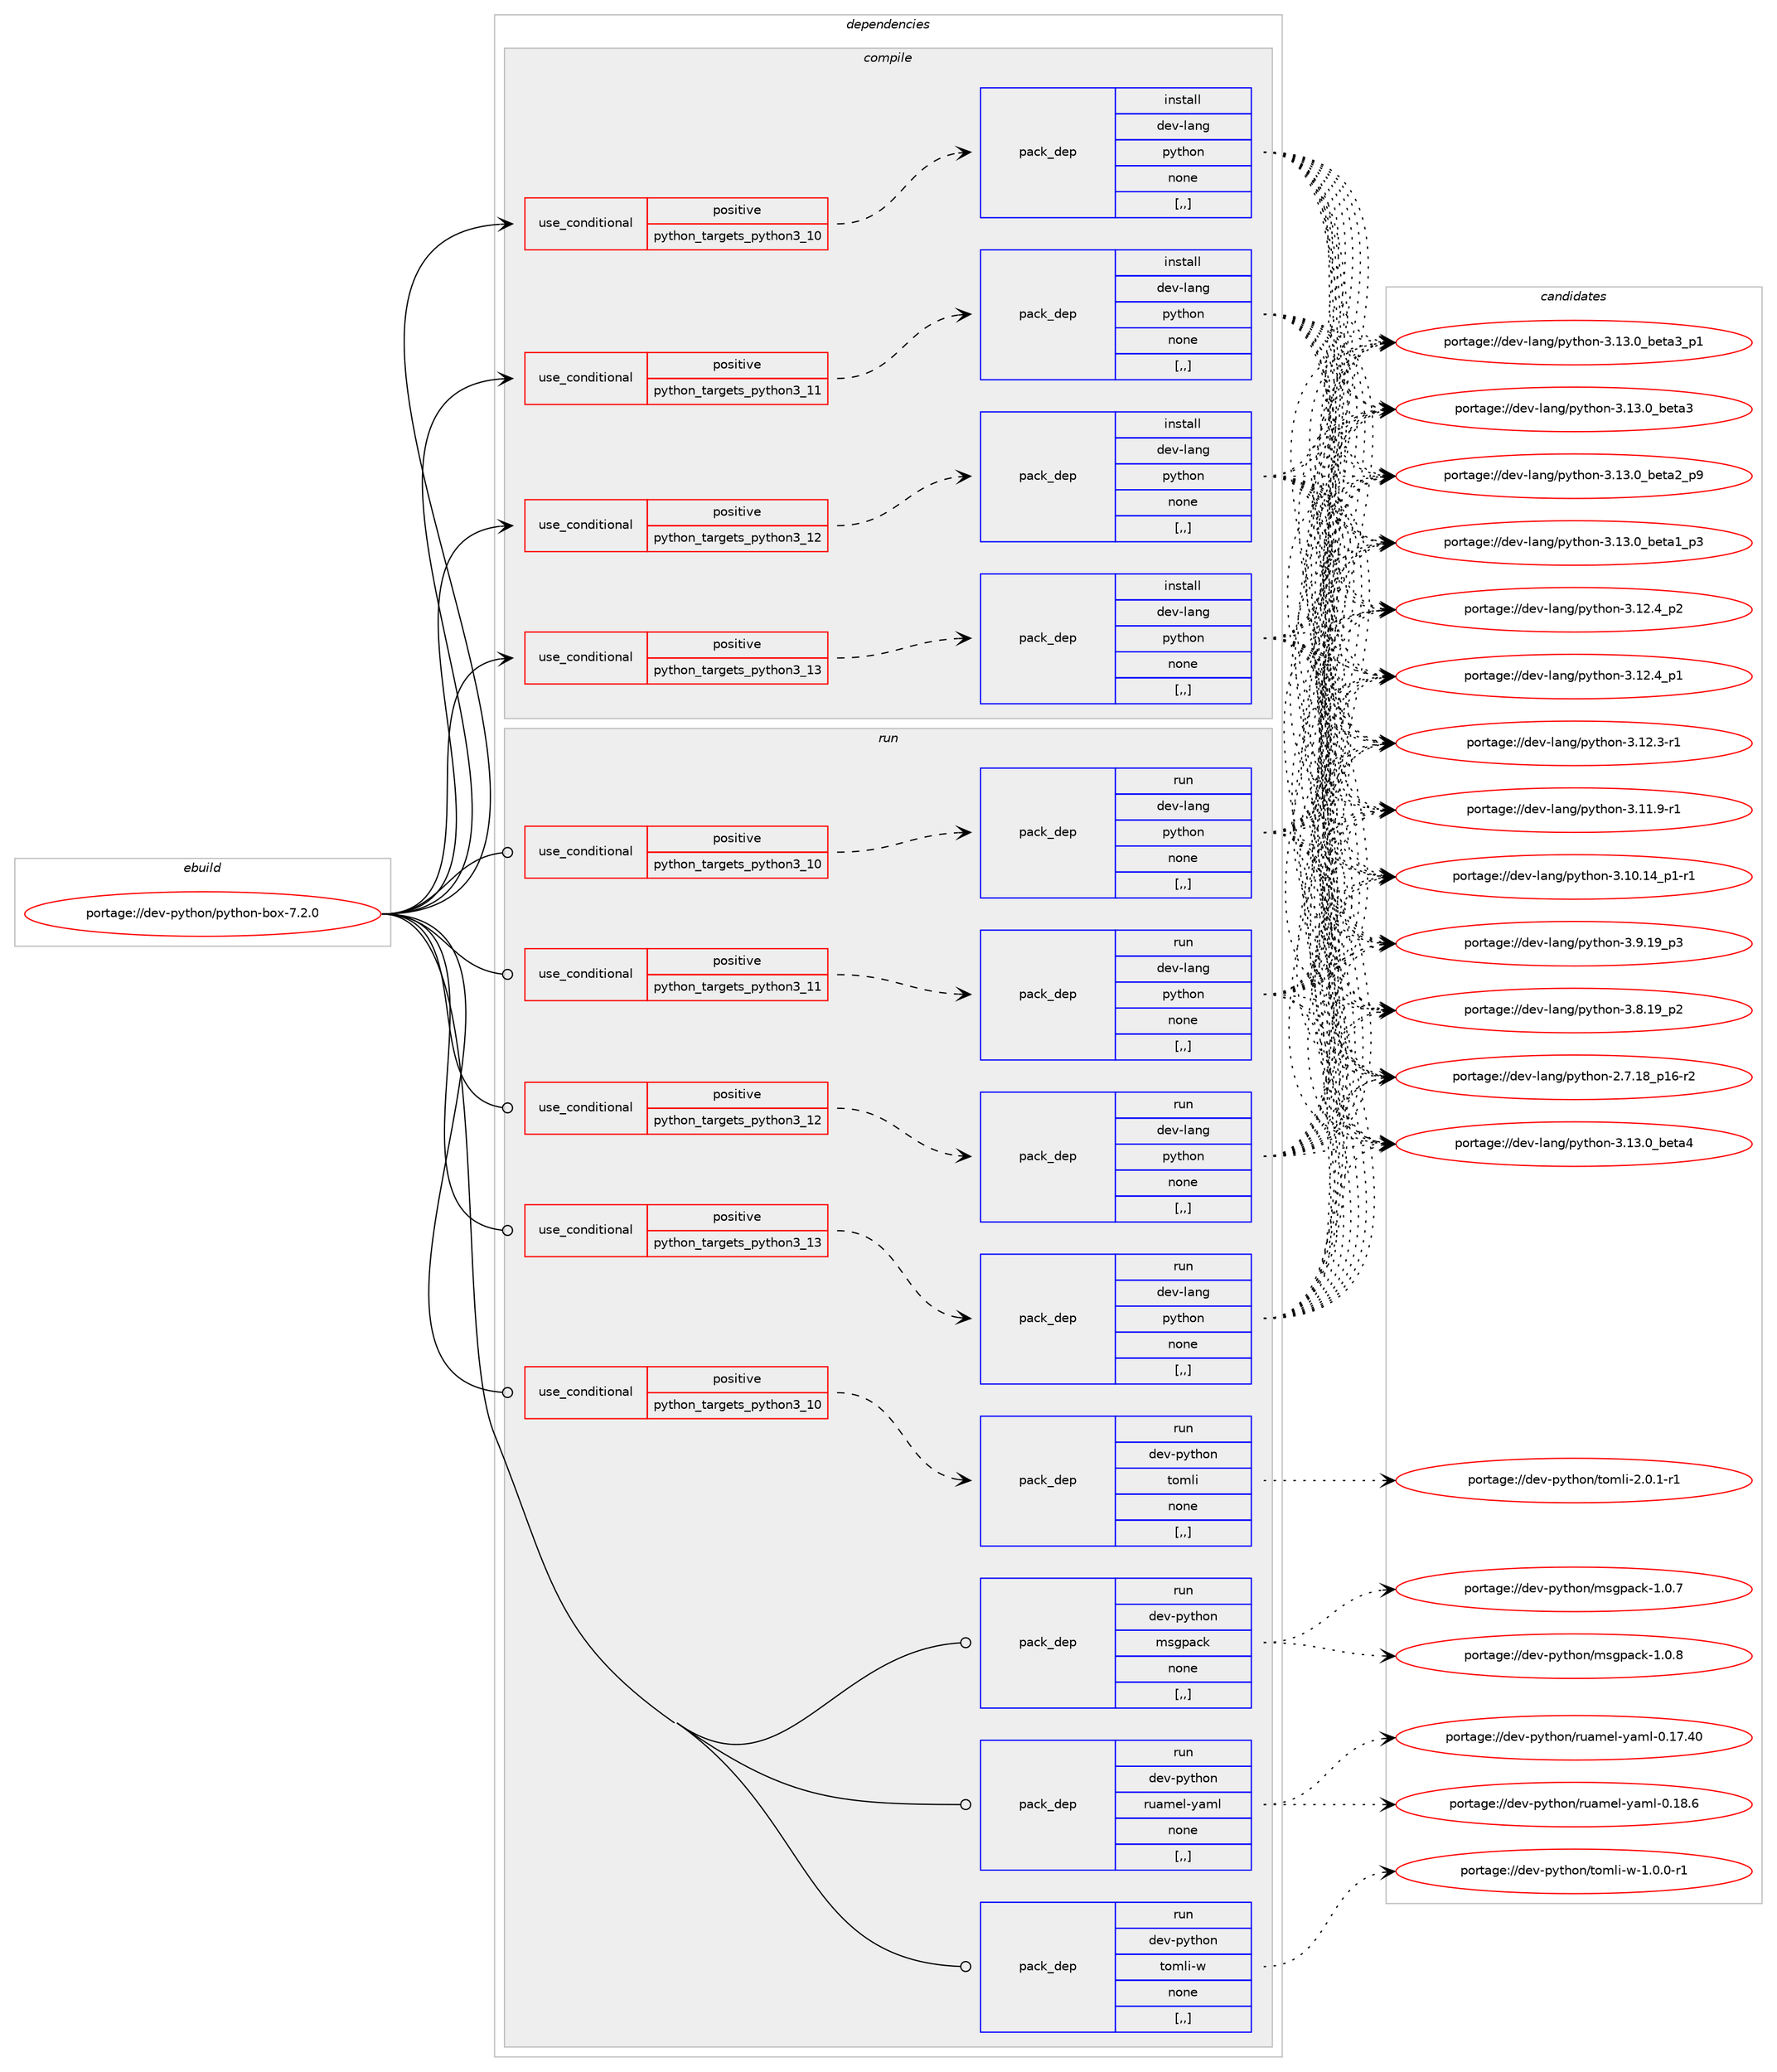 digraph prolog {

# *************
# Graph options
# *************

newrank=true;
concentrate=true;
compound=true;
graph [rankdir=LR,fontname=Helvetica,fontsize=10,ranksep=1.5];#, ranksep=2.5, nodesep=0.2];
edge  [arrowhead=vee];
node  [fontname=Helvetica,fontsize=10];

# **********
# The ebuild
# **********

subgraph cluster_leftcol {
color=gray;
label=<<i>ebuild</i>>;
id [label="portage://dev-python/python-box-7.2.0", color=red, width=4, href="../dev-python/python-box-7.2.0.svg"];
}

# ****************
# The dependencies
# ****************

subgraph cluster_midcol {
color=gray;
label=<<i>dependencies</i>>;
subgraph cluster_compile {
fillcolor="#eeeeee";
style=filled;
label=<<i>compile</i>>;
subgraph cond38227 {
dependency159991 [label=<<TABLE BORDER="0" CELLBORDER="1" CELLSPACING="0" CELLPADDING="4"><TR><TD ROWSPAN="3" CELLPADDING="10">use_conditional</TD></TR><TR><TD>positive</TD></TR><TR><TD>python_targets_python3_10</TD></TR></TABLE>>, shape=none, color=red];
subgraph pack120495 {
dependency159992 [label=<<TABLE BORDER="0" CELLBORDER="1" CELLSPACING="0" CELLPADDING="4" WIDTH="220"><TR><TD ROWSPAN="6" CELLPADDING="30">pack_dep</TD></TR><TR><TD WIDTH="110">install</TD></TR><TR><TD>dev-lang</TD></TR><TR><TD>python</TD></TR><TR><TD>none</TD></TR><TR><TD>[,,]</TD></TR></TABLE>>, shape=none, color=blue];
}
dependency159991:e -> dependency159992:w [weight=20,style="dashed",arrowhead="vee"];
}
id:e -> dependency159991:w [weight=20,style="solid",arrowhead="vee"];
subgraph cond38228 {
dependency159993 [label=<<TABLE BORDER="0" CELLBORDER="1" CELLSPACING="0" CELLPADDING="4"><TR><TD ROWSPAN="3" CELLPADDING="10">use_conditional</TD></TR><TR><TD>positive</TD></TR><TR><TD>python_targets_python3_11</TD></TR></TABLE>>, shape=none, color=red];
subgraph pack120496 {
dependency159994 [label=<<TABLE BORDER="0" CELLBORDER="1" CELLSPACING="0" CELLPADDING="4" WIDTH="220"><TR><TD ROWSPAN="6" CELLPADDING="30">pack_dep</TD></TR><TR><TD WIDTH="110">install</TD></TR><TR><TD>dev-lang</TD></TR><TR><TD>python</TD></TR><TR><TD>none</TD></TR><TR><TD>[,,]</TD></TR></TABLE>>, shape=none, color=blue];
}
dependency159993:e -> dependency159994:w [weight=20,style="dashed",arrowhead="vee"];
}
id:e -> dependency159993:w [weight=20,style="solid",arrowhead="vee"];
subgraph cond38229 {
dependency159995 [label=<<TABLE BORDER="0" CELLBORDER="1" CELLSPACING="0" CELLPADDING="4"><TR><TD ROWSPAN="3" CELLPADDING="10">use_conditional</TD></TR><TR><TD>positive</TD></TR><TR><TD>python_targets_python3_12</TD></TR></TABLE>>, shape=none, color=red];
subgraph pack120497 {
dependency159996 [label=<<TABLE BORDER="0" CELLBORDER="1" CELLSPACING="0" CELLPADDING="4" WIDTH="220"><TR><TD ROWSPAN="6" CELLPADDING="30">pack_dep</TD></TR><TR><TD WIDTH="110">install</TD></TR><TR><TD>dev-lang</TD></TR><TR><TD>python</TD></TR><TR><TD>none</TD></TR><TR><TD>[,,]</TD></TR></TABLE>>, shape=none, color=blue];
}
dependency159995:e -> dependency159996:w [weight=20,style="dashed",arrowhead="vee"];
}
id:e -> dependency159995:w [weight=20,style="solid",arrowhead="vee"];
subgraph cond38230 {
dependency159997 [label=<<TABLE BORDER="0" CELLBORDER="1" CELLSPACING="0" CELLPADDING="4"><TR><TD ROWSPAN="3" CELLPADDING="10">use_conditional</TD></TR><TR><TD>positive</TD></TR><TR><TD>python_targets_python3_13</TD></TR></TABLE>>, shape=none, color=red];
subgraph pack120498 {
dependency159998 [label=<<TABLE BORDER="0" CELLBORDER="1" CELLSPACING="0" CELLPADDING="4" WIDTH="220"><TR><TD ROWSPAN="6" CELLPADDING="30">pack_dep</TD></TR><TR><TD WIDTH="110">install</TD></TR><TR><TD>dev-lang</TD></TR><TR><TD>python</TD></TR><TR><TD>none</TD></TR><TR><TD>[,,]</TD></TR></TABLE>>, shape=none, color=blue];
}
dependency159997:e -> dependency159998:w [weight=20,style="dashed",arrowhead="vee"];
}
id:e -> dependency159997:w [weight=20,style="solid",arrowhead="vee"];
}
subgraph cluster_compileandrun {
fillcolor="#eeeeee";
style=filled;
label=<<i>compile and run</i>>;
}
subgraph cluster_run {
fillcolor="#eeeeee";
style=filled;
label=<<i>run</i>>;
subgraph cond38231 {
dependency159999 [label=<<TABLE BORDER="0" CELLBORDER="1" CELLSPACING="0" CELLPADDING="4"><TR><TD ROWSPAN="3" CELLPADDING="10">use_conditional</TD></TR><TR><TD>positive</TD></TR><TR><TD>python_targets_python3_10</TD></TR></TABLE>>, shape=none, color=red];
subgraph pack120499 {
dependency160000 [label=<<TABLE BORDER="0" CELLBORDER="1" CELLSPACING="0" CELLPADDING="4" WIDTH="220"><TR><TD ROWSPAN="6" CELLPADDING="30">pack_dep</TD></TR><TR><TD WIDTH="110">run</TD></TR><TR><TD>dev-lang</TD></TR><TR><TD>python</TD></TR><TR><TD>none</TD></TR><TR><TD>[,,]</TD></TR></TABLE>>, shape=none, color=blue];
}
dependency159999:e -> dependency160000:w [weight=20,style="dashed",arrowhead="vee"];
}
id:e -> dependency159999:w [weight=20,style="solid",arrowhead="odot"];
subgraph cond38232 {
dependency160001 [label=<<TABLE BORDER="0" CELLBORDER="1" CELLSPACING="0" CELLPADDING="4"><TR><TD ROWSPAN="3" CELLPADDING="10">use_conditional</TD></TR><TR><TD>positive</TD></TR><TR><TD>python_targets_python3_10</TD></TR></TABLE>>, shape=none, color=red];
subgraph pack120500 {
dependency160002 [label=<<TABLE BORDER="0" CELLBORDER="1" CELLSPACING="0" CELLPADDING="4" WIDTH="220"><TR><TD ROWSPAN="6" CELLPADDING="30">pack_dep</TD></TR><TR><TD WIDTH="110">run</TD></TR><TR><TD>dev-python</TD></TR><TR><TD>tomli</TD></TR><TR><TD>none</TD></TR><TR><TD>[,,]</TD></TR></TABLE>>, shape=none, color=blue];
}
dependency160001:e -> dependency160002:w [weight=20,style="dashed",arrowhead="vee"];
}
id:e -> dependency160001:w [weight=20,style="solid",arrowhead="odot"];
subgraph cond38233 {
dependency160003 [label=<<TABLE BORDER="0" CELLBORDER="1" CELLSPACING="0" CELLPADDING="4"><TR><TD ROWSPAN="3" CELLPADDING="10">use_conditional</TD></TR><TR><TD>positive</TD></TR><TR><TD>python_targets_python3_11</TD></TR></TABLE>>, shape=none, color=red];
subgraph pack120501 {
dependency160004 [label=<<TABLE BORDER="0" CELLBORDER="1" CELLSPACING="0" CELLPADDING="4" WIDTH="220"><TR><TD ROWSPAN="6" CELLPADDING="30">pack_dep</TD></TR><TR><TD WIDTH="110">run</TD></TR><TR><TD>dev-lang</TD></TR><TR><TD>python</TD></TR><TR><TD>none</TD></TR><TR><TD>[,,]</TD></TR></TABLE>>, shape=none, color=blue];
}
dependency160003:e -> dependency160004:w [weight=20,style="dashed",arrowhead="vee"];
}
id:e -> dependency160003:w [weight=20,style="solid",arrowhead="odot"];
subgraph cond38234 {
dependency160005 [label=<<TABLE BORDER="0" CELLBORDER="1" CELLSPACING="0" CELLPADDING="4"><TR><TD ROWSPAN="3" CELLPADDING="10">use_conditional</TD></TR><TR><TD>positive</TD></TR><TR><TD>python_targets_python3_12</TD></TR></TABLE>>, shape=none, color=red];
subgraph pack120502 {
dependency160006 [label=<<TABLE BORDER="0" CELLBORDER="1" CELLSPACING="0" CELLPADDING="4" WIDTH="220"><TR><TD ROWSPAN="6" CELLPADDING="30">pack_dep</TD></TR><TR><TD WIDTH="110">run</TD></TR><TR><TD>dev-lang</TD></TR><TR><TD>python</TD></TR><TR><TD>none</TD></TR><TR><TD>[,,]</TD></TR></TABLE>>, shape=none, color=blue];
}
dependency160005:e -> dependency160006:w [weight=20,style="dashed",arrowhead="vee"];
}
id:e -> dependency160005:w [weight=20,style="solid",arrowhead="odot"];
subgraph cond38235 {
dependency160007 [label=<<TABLE BORDER="0" CELLBORDER="1" CELLSPACING="0" CELLPADDING="4"><TR><TD ROWSPAN="3" CELLPADDING="10">use_conditional</TD></TR><TR><TD>positive</TD></TR><TR><TD>python_targets_python3_13</TD></TR></TABLE>>, shape=none, color=red];
subgraph pack120503 {
dependency160008 [label=<<TABLE BORDER="0" CELLBORDER="1" CELLSPACING="0" CELLPADDING="4" WIDTH="220"><TR><TD ROWSPAN="6" CELLPADDING="30">pack_dep</TD></TR><TR><TD WIDTH="110">run</TD></TR><TR><TD>dev-lang</TD></TR><TR><TD>python</TD></TR><TR><TD>none</TD></TR><TR><TD>[,,]</TD></TR></TABLE>>, shape=none, color=blue];
}
dependency160007:e -> dependency160008:w [weight=20,style="dashed",arrowhead="vee"];
}
id:e -> dependency160007:w [weight=20,style="solid",arrowhead="odot"];
subgraph pack120504 {
dependency160009 [label=<<TABLE BORDER="0" CELLBORDER="1" CELLSPACING="0" CELLPADDING="4" WIDTH="220"><TR><TD ROWSPAN="6" CELLPADDING="30">pack_dep</TD></TR><TR><TD WIDTH="110">run</TD></TR><TR><TD>dev-python</TD></TR><TR><TD>msgpack</TD></TR><TR><TD>none</TD></TR><TR><TD>[,,]</TD></TR></TABLE>>, shape=none, color=blue];
}
id:e -> dependency160009:w [weight=20,style="solid",arrowhead="odot"];
subgraph pack120505 {
dependency160010 [label=<<TABLE BORDER="0" CELLBORDER="1" CELLSPACING="0" CELLPADDING="4" WIDTH="220"><TR><TD ROWSPAN="6" CELLPADDING="30">pack_dep</TD></TR><TR><TD WIDTH="110">run</TD></TR><TR><TD>dev-python</TD></TR><TR><TD>ruamel-yaml</TD></TR><TR><TD>none</TD></TR><TR><TD>[,,]</TD></TR></TABLE>>, shape=none, color=blue];
}
id:e -> dependency160010:w [weight=20,style="solid",arrowhead="odot"];
subgraph pack120506 {
dependency160011 [label=<<TABLE BORDER="0" CELLBORDER="1" CELLSPACING="0" CELLPADDING="4" WIDTH="220"><TR><TD ROWSPAN="6" CELLPADDING="30">pack_dep</TD></TR><TR><TD WIDTH="110">run</TD></TR><TR><TD>dev-python</TD></TR><TR><TD>tomli-w</TD></TR><TR><TD>none</TD></TR><TR><TD>[,,]</TD></TR></TABLE>>, shape=none, color=blue];
}
id:e -> dependency160011:w [weight=20,style="solid",arrowhead="odot"];
}
}

# **************
# The candidates
# **************

subgraph cluster_choices {
rank=same;
color=gray;
label=<<i>candidates</i>>;

subgraph choice120495 {
color=black;
nodesep=1;
choice1001011184510897110103471121211161041111104551464951464895981011169752 [label="portage://dev-lang/python-3.13.0_beta4", color=red, width=4,href="../dev-lang/python-3.13.0_beta4.svg"];
choice10010111845108971101034711212111610411111045514649514648959810111697519511249 [label="portage://dev-lang/python-3.13.0_beta3_p1", color=red, width=4,href="../dev-lang/python-3.13.0_beta3_p1.svg"];
choice1001011184510897110103471121211161041111104551464951464895981011169751 [label="portage://dev-lang/python-3.13.0_beta3", color=red, width=4,href="../dev-lang/python-3.13.0_beta3.svg"];
choice10010111845108971101034711212111610411111045514649514648959810111697509511257 [label="portage://dev-lang/python-3.13.0_beta2_p9", color=red, width=4,href="../dev-lang/python-3.13.0_beta2_p9.svg"];
choice10010111845108971101034711212111610411111045514649514648959810111697499511251 [label="portage://dev-lang/python-3.13.0_beta1_p3", color=red, width=4,href="../dev-lang/python-3.13.0_beta1_p3.svg"];
choice100101118451089711010347112121116104111110455146495046529511250 [label="portage://dev-lang/python-3.12.4_p2", color=red, width=4,href="../dev-lang/python-3.12.4_p2.svg"];
choice100101118451089711010347112121116104111110455146495046529511249 [label="portage://dev-lang/python-3.12.4_p1", color=red, width=4,href="../dev-lang/python-3.12.4_p1.svg"];
choice100101118451089711010347112121116104111110455146495046514511449 [label="portage://dev-lang/python-3.12.3-r1", color=red, width=4,href="../dev-lang/python-3.12.3-r1.svg"];
choice100101118451089711010347112121116104111110455146494946574511449 [label="portage://dev-lang/python-3.11.9-r1", color=red, width=4,href="../dev-lang/python-3.11.9-r1.svg"];
choice100101118451089711010347112121116104111110455146494846495295112494511449 [label="portage://dev-lang/python-3.10.14_p1-r1", color=red, width=4,href="../dev-lang/python-3.10.14_p1-r1.svg"];
choice100101118451089711010347112121116104111110455146574649579511251 [label="portage://dev-lang/python-3.9.19_p3", color=red, width=4,href="../dev-lang/python-3.9.19_p3.svg"];
choice100101118451089711010347112121116104111110455146564649579511250 [label="portage://dev-lang/python-3.8.19_p2", color=red, width=4,href="../dev-lang/python-3.8.19_p2.svg"];
choice100101118451089711010347112121116104111110455046554649569511249544511450 [label="portage://dev-lang/python-2.7.18_p16-r2", color=red, width=4,href="../dev-lang/python-2.7.18_p16-r2.svg"];
dependency159992:e -> choice1001011184510897110103471121211161041111104551464951464895981011169752:w [style=dotted,weight="100"];
dependency159992:e -> choice10010111845108971101034711212111610411111045514649514648959810111697519511249:w [style=dotted,weight="100"];
dependency159992:e -> choice1001011184510897110103471121211161041111104551464951464895981011169751:w [style=dotted,weight="100"];
dependency159992:e -> choice10010111845108971101034711212111610411111045514649514648959810111697509511257:w [style=dotted,weight="100"];
dependency159992:e -> choice10010111845108971101034711212111610411111045514649514648959810111697499511251:w [style=dotted,weight="100"];
dependency159992:e -> choice100101118451089711010347112121116104111110455146495046529511250:w [style=dotted,weight="100"];
dependency159992:e -> choice100101118451089711010347112121116104111110455146495046529511249:w [style=dotted,weight="100"];
dependency159992:e -> choice100101118451089711010347112121116104111110455146495046514511449:w [style=dotted,weight="100"];
dependency159992:e -> choice100101118451089711010347112121116104111110455146494946574511449:w [style=dotted,weight="100"];
dependency159992:e -> choice100101118451089711010347112121116104111110455146494846495295112494511449:w [style=dotted,weight="100"];
dependency159992:e -> choice100101118451089711010347112121116104111110455146574649579511251:w [style=dotted,weight="100"];
dependency159992:e -> choice100101118451089711010347112121116104111110455146564649579511250:w [style=dotted,weight="100"];
dependency159992:e -> choice100101118451089711010347112121116104111110455046554649569511249544511450:w [style=dotted,weight="100"];
}
subgraph choice120496 {
color=black;
nodesep=1;
choice1001011184510897110103471121211161041111104551464951464895981011169752 [label="portage://dev-lang/python-3.13.0_beta4", color=red, width=4,href="../dev-lang/python-3.13.0_beta4.svg"];
choice10010111845108971101034711212111610411111045514649514648959810111697519511249 [label="portage://dev-lang/python-3.13.0_beta3_p1", color=red, width=4,href="../dev-lang/python-3.13.0_beta3_p1.svg"];
choice1001011184510897110103471121211161041111104551464951464895981011169751 [label="portage://dev-lang/python-3.13.0_beta3", color=red, width=4,href="../dev-lang/python-3.13.0_beta3.svg"];
choice10010111845108971101034711212111610411111045514649514648959810111697509511257 [label="portage://dev-lang/python-3.13.0_beta2_p9", color=red, width=4,href="../dev-lang/python-3.13.0_beta2_p9.svg"];
choice10010111845108971101034711212111610411111045514649514648959810111697499511251 [label="portage://dev-lang/python-3.13.0_beta1_p3", color=red, width=4,href="../dev-lang/python-3.13.0_beta1_p3.svg"];
choice100101118451089711010347112121116104111110455146495046529511250 [label="portage://dev-lang/python-3.12.4_p2", color=red, width=4,href="../dev-lang/python-3.12.4_p2.svg"];
choice100101118451089711010347112121116104111110455146495046529511249 [label="portage://dev-lang/python-3.12.4_p1", color=red, width=4,href="../dev-lang/python-3.12.4_p1.svg"];
choice100101118451089711010347112121116104111110455146495046514511449 [label="portage://dev-lang/python-3.12.3-r1", color=red, width=4,href="../dev-lang/python-3.12.3-r1.svg"];
choice100101118451089711010347112121116104111110455146494946574511449 [label="portage://dev-lang/python-3.11.9-r1", color=red, width=4,href="../dev-lang/python-3.11.9-r1.svg"];
choice100101118451089711010347112121116104111110455146494846495295112494511449 [label="portage://dev-lang/python-3.10.14_p1-r1", color=red, width=4,href="../dev-lang/python-3.10.14_p1-r1.svg"];
choice100101118451089711010347112121116104111110455146574649579511251 [label="portage://dev-lang/python-3.9.19_p3", color=red, width=4,href="../dev-lang/python-3.9.19_p3.svg"];
choice100101118451089711010347112121116104111110455146564649579511250 [label="portage://dev-lang/python-3.8.19_p2", color=red, width=4,href="../dev-lang/python-3.8.19_p2.svg"];
choice100101118451089711010347112121116104111110455046554649569511249544511450 [label="portage://dev-lang/python-2.7.18_p16-r2", color=red, width=4,href="../dev-lang/python-2.7.18_p16-r2.svg"];
dependency159994:e -> choice1001011184510897110103471121211161041111104551464951464895981011169752:w [style=dotted,weight="100"];
dependency159994:e -> choice10010111845108971101034711212111610411111045514649514648959810111697519511249:w [style=dotted,weight="100"];
dependency159994:e -> choice1001011184510897110103471121211161041111104551464951464895981011169751:w [style=dotted,weight="100"];
dependency159994:e -> choice10010111845108971101034711212111610411111045514649514648959810111697509511257:w [style=dotted,weight="100"];
dependency159994:e -> choice10010111845108971101034711212111610411111045514649514648959810111697499511251:w [style=dotted,weight="100"];
dependency159994:e -> choice100101118451089711010347112121116104111110455146495046529511250:w [style=dotted,weight="100"];
dependency159994:e -> choice100101118451089711010347112121116104111110455146495046529511249:w [style=dotted,weight="100"];
dependency159994:e -> choice100101118451089711010347112121116104111110455146495046514511449:w [style=dotted,weight="100"];
dependency159994:e -> choice100101118451089711010347112121116104111110455146494946574511449:w [style=dotted,weight="100"];
dependency159994:e -> choice100101118451089711010347112121116104111110455146494846495295112494511449:w [style=dotted,weight="100"];
dependency159994:e -> choice100101118451089711010347112121116104111110455146574649579511251:w [style=dotted,weight="100"];
dependency159994:e -> choice100101118451089711010347112121116104111110455146564649579511250:w [style=dotted,weight="100"];
dependency159994:e -> choice100101118451089711010347112121116104111110455046554649569511249544511450:w [style=dotted,weight="100"];
}
subgraph choice120497 {
color=black;
nodesep=1;
choice1001011184510897110103471121211161041111104551464951464895981011169752 [label="portage://dev-lang/python-3.13.0_beta4", color=red, width=4,href="../dev-lang/python-3.13.0_beta4.svg"];
choice10010111845108971101034711212111610411111045514649514648959810111697519511249 [label="portage://dev-lang/python-3.13.0_beta3_p1", color=red, width=4,href="../dev-lang/python-3.13.0_beta3_p1.svg"];
choice1001011184510897110103471121211161041111104551464951464895981011169751 [label="portage://dev-lang/python-3.13.0_beta3", color=red, width=4,href="../dev-lang/python-3.13.0_beta3.svg"];
choice10010111845108971101034711212111610411111045514649514648959810111697509511257 [label="portage://dev-lang/python-3.13.0_beta2_p9", color=red, width=4,href="../dev-lang/python-3.13.0_beta2_p9.svg"];
choice10010111845108971101034711212111610411111045514649514648959810111697499511251 [label="portage://dev-lang/python-3.13.0_beta1_p3", color=red, width=4,href="../dev-lang/python-3.13.0_beta1_p3.svg"];
choice100101118451089711010347112121116104111110455146495046529511250 [label="portage://dev-lang/python-3.12.4_p2", color=red, width=4,href="../dev-lang/python-3.12.4_p2.svg"];
choice100101118451089711010347112121116104111110455146495046529511249 [label="portage://dev-lang/python-3.12.4_p1", color=red, width=4,href="../dev-lang/python-3.12.4_p1.svg"];
choice100101118451089711010347112121116104111110455146495046514511449 [label="portage://dev-lang/python-3.12.3-r1", color=red, width=4,href="../dev-lang/python-3.12.3-r1.svg"];
choice100101118451089711010347112121116104111110455146494946574511449 [label="portage://dev-lang/python-3.11.9-r1", color=red, width=4,href="../dev-lang/python-3.11.9-r1.svg"];
choice100101118451089711010347112121116104111110455146494846495295112494511449 [label="portage://dev-lang/python-3.10.14_p1-r1", color=red, width=4,href="../dev-lang/python-3.10.14_p1-r1.svg"];
choice100101118451089711010347112121116104111110455146574649579511251 [label="portage://dev-lang/python-3.9.19_p3", color=red, width=4,href="../dev-lang/python-3.9.19_p3.svg"];
choice100101118451089711010347112121116104111110455146564649579511250 [label="portage://dev-lang/python-3.8.19_p2", color=red, width=4,href="../dev-lang/python-3.8.19_p2.svg"];
choice100101118451089711010347112121116104111110455046554649569511249544511450 [label="portage://dev-lang/python-2.7.18_p16-r2", color=red, width=4,href="../dev-lang/python-2.7.18_p16-r2.svg"];
dependency159996:e -> choice1001011184510897110103471121211161041111104551464951464895981011169752:w [style=dotted,weight="100"];
dependency159996:e -> choice10010111845108971101034711212111610411111045514649514648959810111697519511249:w [style=dotted,weight="100"];
dependency159996:e -> choice1001011184510897110103471121211161041111104551464951464895981011169751:w [style=dotted,weight="100"];
dependency159996:e -> choice10010111845108971101034711212111610411111045514649514648959810111697509511257:w [style=dotted,weight="100"];
dependency159996:e -> choice10010111845108971101034711212111610411111045514649514648959810111697499511251:w [style=dotted,weight="100"];
dependency159996:e -> choice100101118451089711010347112121116104111110455146495046529511250:w [style=dotted,weight="100"];
dependency159996:e -> choice100101118451089711010347112121116104111110455146495046529511249:w [style=dotted,weight="100"];
dependency159996:e -> choice100101118451089711010347112121116104111110455146495046514511449:w [style=dotted,weight="100"];
dependency159996:e -> choice100101118451089711010347112121116104111110455146494946574511449:w [style=dotted,weight="100"];
dependency159996:e -> choice100101118451089711010347112121116104111110455146494846495295112494511449:w [style=dotted,weight="100"];
dependency159996:e -> choice100101118451089711010347112121116104111110455146574649579511251:w [style=dotted,weight="100"];
dependency159996:e -> choice100101118451089711010347112121116104111110455146564649579511250:w [style=dotted,weight="100"];
dependency159996:e -> choice100101118451089711010347112121116104111110455046554649569511249544511450:w [style=dotted,weight="100"];
}
subgraph choice120498 {
color=black;
nodesep=1;
choice1001011184510897110103471121211161041111104551464951464895981011169752 [label="portage://dev-lang/python-3.13.0_beta4", color=red, width=4,href="../dev-lang/python-3.13.0_beta4.svg"];
choice10010111845108971101034711212111610411111045514649514648959810111697519511249 [label="portage://dev-lang/python-3.13.0_beta3_p1", color=red, width=4,href="../dev-lang/python-3.13.0_beta3_p1.svg"];
choice1001011184510897110103471121211161041111104551464951464895981011169751 [label="portage://dev-lang/python-3.13.0_beta3", color=red, width=4,href="../dev-lang/python-3.13.0_beta3.svg"];
choice10010111845108971101034711212111610411111045514649514648959810111697509511257 [label="portage://dev-lang/python-3.13.0_beta2_p9", color=red, width=4,href="../dev-lang/python-3.13.0_beta2_p9.svg"];
choice10010111845108971101034711212111610411111045514649514648959810111697499511251 [label="portage://dev-lang/python-3.13.0_beta1_p3", color=red, width=4,href="../dev-lang/python-3.13.0_beta1_p3.svg"];
choice100101118451089711010347112121116104111110455146495046529511250 [label="portage://dev-lang/python-3.12.4_p2", color=red, width=4,href="../dev-lang/python-3.12.4_p2.svg"];
choice100101118451089711010347112121116104111110455146495046529511249 [label="portage://dev-lang/python-3.12.4_p1", color=red, width=4,href="../dev-lang/python-3.12.4_p1.svg"];
choice100101118451089711010347112121116104111110455146495046514511449 [label="portage://dev-lang/python-3.12.3-r1", color=red, width=4,href="../dev-lang/python-3.12.3-r1.svg"];
choice100101118451089711010347112121116104111110455146494946574511449 [label="portage://dev-lang/python-3.11.9-r1", color=red, width=4,href="../dev-lang/python-3.11.9-r1.svg"];
choice100101118451089711010347112121116104111110455146494846495295112494511449 [label="portage://dev-lang/python-3.10.14_p1-r1", color=red, width=4,href="../dev-lang/python-3.10.14_p1-r1.svg"];
choice100101118451089711010347112121116104111110455146574649579511251 [label="portage://dev-lang/python-3.9.19_p3", color=red, width=4,href="../dev-lang/python-3.9.19_p3.svg"];
choice100101118451089711010347112121116104111110455146564649579511250 [label="portage://dev-lang/python-3.8.19_p2", color=red, width=4,href="../dev-lang/python-3.8.19_p2.svg"];
choice100101118451089711010347112121116104111110455046554649569511249544511450 [label="portage://dev-lang/python-2.7.18_p16-r2", color=red, width=4,href="../dev-lang/python-2.7.18_p16-r2.svg"];
dependency159998:e -> choice1001011184510897110103471121211161041111104551464951464895981011169752:w [style=dotted,weight="100"];
dependency159998:e -> choice10010111845108971101034711212111610411111045514649514648959810111697519511249:w [style=dotted,weight="100"];
dependency159998:e -> choice1001011184510897110103471121211161041111104551464951464895981011169751:w [style=dotted,weight="100"];
dependency159998:e -> choice10010111845108971101034711212111610411111045514649514648959810111697509511257:w [style=dotted,weight="100"];
dependency159998:e -> choice10010111845108971101034711212111610411111045514649514648959810111697499511251:w [style=dotted,weight="100"];
dependency159998:e -> choice100101118451089711010347112121116104111110455146495046529511250:w [style=dotted,weight="100"];
dependency159998:e -> choice100101118451089711010347112121116104111110455146495046529511249:w [style=dotted,weight="100"];
dependency159998:e -> choice100101118451089711010347112121116104111110455146495046514511449:w [style=dotted,weight="100"];
dependency159998:e -> choice100101118451089711010347112121116104111110455146494946574511449:w [style=dotted,weight="100"];
dependency159998:e -> choice100101118451089711010347112121116104111110455146494846495295112494511449:w [style=dotted,weight="100"];
dependency159998:e -> choice100101118451089711010347112121116104111110455146574649579511251:w [style=dotted,weight="100"];
dependency159998:e -> choice100101118451089711010347112121116104111110455146564649579511250:w [style=dotted,weight="100"];
dependency159998:e -> choice100101118451089711010347112121116104111110455046554649569511249544511450:w [style=dotted,weight="100"];
}
subgraph choice120499 {
color=black;
nodesep=1;
choice1001011184510897110103471121211161041111104551464951464895981011169752 [label="portage://dev-lang/python-3.13.0_beta4", color=red, width=4,href="../dev-lang/python-3.13.0_beta4.svg"];
choice10010111845108971101034711212111610411111045514649514648959810111697519511249 [label="portage://dev-lang/python-3.13.0_beta3_p1", color=red, width=4,href="../dev-lang/python-3.13.0_beta3_p1.svg"];
choice1001011184510897110103471121211161041111104551464951464895981011169751 [label="portage://dev-lang/python-3.13.0_beta3", color=red, width=4,href="../dev-lang/python-3.13.0_beta3.svg"];
choice10010111845108971101034711212111610411111045514649514648959810111697509511257 [label="portage://dev-lang/python-3.13.0_beta2_p9", color=red, width=4,href="../dev-lang/python-3.13.0_beta2_p9.svg"];
choice10010111845108971101034711212111610411111045514649514648959810111697499511251 [label="portage://dev-lang/python-3.13.0_beta1_p3", color=red, width=4,href="../dev-lang/python-3.13.0_beta1_p3.svg"];
choice100101118451089711010347112121116104111110455146495046529511250 [label="portage://dev-lang/python-3.12.4_p2", color=red, width=4,href="../dev-lang/python-3.12.4_p2.svg"];
choice100101118451089711010347112121116104111110455146495046529511249 [label="portage://dev-lang/python-3.12.4_p1", color=red, width=4,href="../dev-lang/python-3.12.4_p1.svg"];
choice100101118451089711010347112121116104111110455146495046514511449 [label="portage://dev-lang/python-3.12.3-r1", color=red, width=4,href="../dev-lang/python-3.12.3-r1.svg"];
choice100101118451089711010347112121116104111110455146494946574511449 [label="portage://dev-lang/python-3.11.9-r1", color=red, width=4,href="../dev-lang/python-3.11.9-r1.svg"];
choice100101118451089711010347112121116104111110455146494846495295112494511449 [label="portage://dev-lang/python-3.10.14_p1-r1", color=red, width=4,href="../dev-lang/python-3.10.14_p1-r1.svg"];
choice100101118451089711010347112121116104111110455146574649579511251 [label="portage://dev-lang/python-3.9.19_p3", color=red, width=4,href="../dev-lang/python-3.9.19_p3.svg"];
choice100101118451089711010347112121116104111110455146564649579511250 [label="portage://dev-lang/python-3.8.19_p2", color=red, width=4,href="../dev-lang/python-3.8.19_p2.svg"];
choice100101118451089711010347112121116104111110455046554649569511249544511450 [label="portage://dev-lang/python-2.7.18_p16-r2", color=red, width=4,href="../dev-lang/python-2.7.18_p16-r2.svg"];
dependency160000:e -> choice1001011184510897110103471121211161041111104551464951464895981011169752:w [style=dotted,weight="100"];
dependency160000:e -> choice10010111845108971101034711212111610411111045514649514648959810111697519511249:w [style=dotted,weight="100"];
dependency160000:e -> choice1001011184510897110103471121211161041111104551464951464895981011169751:w [style=dotted,weight="100"];
dependency160000:e -> choice10010111845108971101034711212111610411111045514649514648959810111697509511257:w [style=dotted,weight="100"];
dependency160000:e -> choice10010111845108971101034711212111610411111045514649514648959810111697499511251:w [style=dotted,weight="100"];
dependency160000:e -> choice100101118451089711010347112121116104111110455146495046529511250:w [style=dotted,weight="100"];
dependency160000:e -> choice100101118451089711010347112121116104111110455146495046529511249:w [style=dotted,weight="100"];
dependency160000:e -> choice100101118451089711010347112121116104111110455146495046514511449:w [style=dotted,weight="100"];
dependency160000:e -> choice100101118451089711010347112121116104111110455146494946574511449:w [style=dotted,weight="100"];
dependency160000:e -> choice100101118451089711010347112121116104111110455146494846495295112494511449:w [style=dotted,weight="100"];
dependency160000:e -> choice100101118451089711010347112121116104111110455146574649579511251:w [style=dotted,weight="100"];
dependency160000:e -> choice100101118451089711010347112121116104111110455146564649579511250:w [style=dotted,weight="100"];
dependency160000:e -> choice100101118451089711010347112121116104111110455046554649569511249544511450:w [style=dotted,weight="100"];
}
subgraph choice120500 {
color=black;
nodesep=1;
choice10010111845112121116104111110471161111091081054550464846494511449 [label="portage://dev-python/tomli-2.0.1-r1", color=red, width=4,href="../dev-python/tomli-2.0.1-r1.svg"];
dependency160002:e -> choice10010111845112121116104111110471161111091081054550464846494511449:w [style=dotted,weight="100"];
}
subgraph choice120501 {
color=black;
nodesep=1;
choice1001011184510897110103471121211161041111104551464951464895981011169752 [label="portage://dev-lang/python-3.13.0_beta4", color=red, width=4,href="../dev-lang/python-3.13.0_beta4.svg"];
choice10010111845108971101034711212111610411111045514649514648959810111697519511249 [label="portage://dev-lang/python-3.13.0_beta3_p1", color=red, width=4,href="../dev-lang/python-3.13.0_beta3_p1.svg"];
choice1001011184510897110103471121211161041111104551464951464895981011169751 [label="portage://dev-lang/python-3.13.0_beta3", color=red, width=4,href="../dev-lang/python-3.13.0_beta3.svg"];
choice10010111845108971101034711212111610411111045514649514648959810111697509511257 [label="portage://dev-lang/python-3.13.0_beta2_p9", color=red, width=4,href="../dev-lang/python-3.13.0_beta2_p9.svg"];
choice10010111845108971101034711212111610411111045514649514648959810111697499511251 [label="portage://dev-lang/python-3.13.0_beta1_p3", color=red, width=4,href="../dev-lang/python-3.13.0_beta1_p3.svg"];
choice100101118451089711010347112121116104111110455146495046529511250 [label="portage://dev-lang/python-3.12.4_p2", color=red, width=4,href="../dev-lang/python-3.12.4_p2.svg"];
choice100101118451089711010347112121116104111110455146495046529511249 [label="portage://dev-lang/python-3.12.4_p1", color=red, width=4,href="../dev-lang/python-3.12.4_p1.svg"];
choice100101118451089711010347112121116104111110455146495046514511449 [label="portage://dev-lang/python-3.12.3-r1", color=red, width=4,href="../dev-lang/python-3.12.3-r1.svg"];
choice100101118451089711010347112121116104111110455146494946574511449 [label="portage://dev-lang/python-3.11.9-r1", color=red, width=4,href="../dev-lang/python-3.11.9-r1.svg"];
choice100101118451089711010347112121116104111110455146494846495295112494511449 [label="portage://dev-lang/python-3.10.14_p1-r1", color=red, width=4,href="../dev-lang/python-3.10.14_p1-r1.svg"];
choice100101118451089711010347112121116104111110455146574649579511251 [label="portage://dev-lang/python-3.9.19_p3", color=red, width=4,href="../dev-lang/python-3.9.19_p3.svg"];
choice100101118451089711010347112121116104111110455146564649579511250 [label="portage://dev-lang/python-3.8.19_p2", color=red, width=4,href="../dev-lang/python-3.8.19_p2.svg"];
choice100101118451089711010347112121116104111110455046554649569511249544511450 [label="portage://dev-lang/python-2.7.18_p16-r2", color=red, width=4,href="../dev-lang/python-2.7.18_p16-r2.svg"];
dependency160004:e -> choice1001011184510897110103471121211161041111104551464951464895981011169752:w [style=dotted,weight="100"];
dependency160004:e -> choice10010111845108971101034711212111610411111045514649514648959810111697519511249:w [style=dotted,weight="100"];
dependency160004:e -> choice1001011184510897110103471121211161041111104551464951464895981011169751:w [style=dotted,weight="100"];
dependency160004:e -> choice10010111845108971101034711212111610411111045514649514648959810111697509511257:w [style=dotted,weight="100"];
dependency160004:e -> choice10010111845108971101034711212111610411111045514649514648959810111697499511251:w [style=dotted,weight="100"];
dependency160004:e -> choice100101118451089711010347112121116104111110455146495046529511250:w [style=dotted,weight="100"];
dependency160004:e -> choice100101118451089711010347112121116104111110455146495046529511249:w [style=dotted,weight="100"];
dependency160004:e -> choice100101118451089711010347112121116104111110455146495046514511449:w [style=dotted,weight="100"];
dependency160004:e -> choice100101118451089711010347112121116104111110455146494946574511449:w [style=dotted,weight="100"];
dependency160004:e -> choice100101118451089711010347112121116104111110455146494846495295112494511449:w [style=dotted,weight="100"];
dependency160004:e -> choice100101118451089711010347112121116104111110455146574649579511251:w [style=dotted,weight="100"];
dependency160004:e -> choice100101118451089711010347112121116104111110455146564649579511250:w [style=dotted,weight="100"];
dependency160004:e -> choice100101118451089711010347112121116104111110455046554649569511249544511450:w [style=dotted,weight="100"];
}
subgraph choice120502 {
color=black;
nodesep=1;
choice1001011184510897110103471121211161041111104551464951464895981011169752 [label="portage://dev-lang/python-3.13.0_beta4", color=red, width=4,href="../dev-lang/python-3.13.0_beta4.svg"];
choice10010111845108971101034711212111610411111045514649514648959810111697519511249 [label="portage://dev-lang/python-3.13.0_beta3_p1", color=red, width=4,href="../dev-lang/python-3.13.0_beta3_p1.svg"];
choice1001011184510897110103471121211161041111104551464951464895981011169751 [label="portage://dev-lang/python-3.13.0_beta3", color=red, width=4,href="../dev-lang/python-3.13.0_beta3.svg"];
choice10010111845108971101034711212111610411111045514649514648959810111697509511257 [label="portage://dev-lang/python-3.13.0_beta2_p9", color=red, width=4,href="../dev-lang/python-3.13.0_beta2_p9.svg"];
choice10010111845108971101034711212111610411111045514649514648959810111697499511251 [label="portage://dev-lang/python-3.13.0_beta1_p3", color=red, width=4,href="../dev-lang/python-3.13.0_beta1_p3.svg"];
choice100101118451089711010347112121116104111110455146495046529511250 [label="portage://dev-lang/python-3.12.4_p2", color=red, width=4,href="../dev-lang/python-3.12.4_p2.svg"];
choice100101118451089711010347112121116104111110455146495046529511249 [label="portage://dev-lang/python-3.12.4_p1", color=red, width=4,href="../dev-lang/python-3.12.4_p1.svg"];
choice100101118451089711010347112121116104111110455146495046514511449 [label="portage://dev-lang/python-3.12.3-r1", color=red, width=4,href="../dev-lang/python-3.12.3-r1.svg"];
choice100101118451089711010347112121116104111110455146494946574511449 [label="portage://dev-lang/python-3.11.9-r1", color=red, width=4,href="../dev-lang/python-3.11.9-r1.svg"];
choice100101118451089711010347112121116104111110455146494846495295112494511449 [label="portage://dev-lang/python-3.10.14_p1-r1", color=red, width=4,href="../dev-lang/python-3.10.14_p1-r1.svg"];
choice100101118451089711010347112121116104111110455146574649579511251 [label="portage://dev-lang/python-3.9.19_p3", color=red, width=4,href="../dev-lang/python-3.9.19_p3.svg"];
choice100101118451089711010347112121116104111110455146564649579511250 [label="portage://dev-lang/python-3.8.19_p2", color=red, width=4,href="../dev-lang/python-3.8.19_p2.svg"];
choice100101118451089711010347112121116104111110455046554649569511249544511450 [label="portage://dev-lang/python-2.7.18_p16-r2", color=red, width=4,href="../dev-lang/python-2.7.18_p16-r2.svg"];
dependency160006:e -> choice1001011184510897110103471121211161041111104551464951464895981011169752:w [style=dotted,weight="100"];
dependency160006:e -> choice10010111845108971101034711212111610411111045514649514648959810111697519511249:w [style=dotted,weight="100"];
dependency160006:e -> choice1001011184510897110103471121211161041111104551464951464895981011169751:w [style=dotted,weight="100"];
dependency160006:e -> choice10010111845108971101034711212111610411111045514649514648959810111697509511257:w [style=dotted,weight="100"];
dependency160006:e -> choice10010111845108971101034711212111610411111045514649514648959810111697499511251:w [style=dotted,weight="100"];
dependency160006:e -> choice100101118451089711010347112121116104111110455146495046529511250:w [style=dotted,weight="100"];
dependency160006:e -> choice100101118451089711010347112121116104111110455146495046529511249:w [style=dotted,weight="100"];
dependency160006:e -> choice100101118451089711010347112121116104111110455146495046514511449:w [style=dotted,weight="100"];
dependency160006:e -> choice100101118451089711010347112121116104111110455146494946574511449:w [style=dotted,weight="100"];
dependency160006:e -> choice100101118451089711010347112121116104111110455146494846495295112494511449:w [style=dotted,weight="100"];
dependency160006:e -> choice100101118451089711010347112121116104111110455146574649579511251:w [style=dotted,weight="100"];
dependency160006:e -> choice100101118451089711010347112121116104111110455146564649579511250:w [style=dotted,weight="100"];
dependency160006:e -> choice100101118451089711010347112121116104111110455046554649569511249544511450:w [style=dotted,weight="100"];
}
subgraph choice120503 {
color=black;
nodesep=1;
choice1001011184510897110103471121211161041111104551464951464895981011169752 [label="portage://dev-lang/python-3.13.0_beta4", color=red, width=4,href="../dev-lang/python-3.13.0_beta4.svg"];
choice10010111845108971101034711212111610411111045514649514648959810111697519511249 [label="portage://dev-lang/python-3.13.0_beta3_p1", color=red, width=4,href="../dev-lang/python-3.13.0_beta3_p1.svg"];
choice1001011184510897110103471121211161041111104551464951464895981011169751 [label="portage://dev-lang/python-3.13.0_beta3", color=red, width=4,href="../dev-lang/python-3.13.0_beta3.svg"];
choice10010111845108971101034711212111610411111045514649514648959810111697509511257 [label="portage://dev-lang/python-3.13.0_beta2_p9", color=red, width=4,href="../dev-lang/python-3.13.0_beta2_p9.svg"];
choice10010111845108971101034711212111610411111045514649514648959810111697499511251 [label="portage://dev-lang/python-3.13.0_beta1_p3", color=red, width=4,href="../dev-lang/python-3.13.0_beta1_p3.svg"];
choice100101118451089711010347112121116104111110455146495046529511250 [label="portage://dev-lang/python-3.12.4_p2", color=red, width=4,href="../dev-lang/python-3.12.4_p2.svg"];
choice100101118451089711010347112121116104111110455146495046529511249 [label="portage://dev-lang/python-3.12.4_p1", color=red, width=4,href="../dev-lang/python-3.12.4_p1.svg"];
choice100101118451089711010347112121116104111110455146495046514511449 [label="portage://dev-lang/python-3.12.3-r1", color=red, width=4,href="../dev-lang/python-3.12.3-r1.svg"];
choice100101118451089711010347112121116104111110455146494946574511449 [label="portage://dev-lang/python-3.11.9-r1", color=red, width=4,href="../dev-lang/python-3.11.9-r1.svg"];
choice100101118451089711010347112121116104111110455146494846495295112494511449 [label="portage://dev-lang/python-3.10.14_p1-r1", color=red, width=4,href="../dev-lang/python-3.10.14_p1-r1.svg"];
choice100101118451089711010347112121116104111110455146574649579511251 [label="portage://dev-lang/python-3.9.19_p3", color=red, width=4,href="../dev-lang/python-3.9.19_p3.svg"];
choice100101118451089711010347112121116104111110455146564649579511250 [label="portage://dev-lang/python-3.8.19_p2", color=red, width=4,href="../dev-lang/python-3.8.19_p2.svg"];
choice100101118451089711010347112121116104111110455046554649569511249544511450 [label="portage://dev-lang/python-2.7.18_p16-r2", color=red, width=4,href="../dev-lang/python-2.7.18_p16-r2.svg"];
dependency160008:e -> choice1001011184510897110103471121211161041111104551464951464895981011169752:w [style=dotted,weight="100"];
dependency160008:e -> choice10010111845108971101034711212111610411111045514649514648959810111697519511249:w [style=dotted,weight="100"];
dependency160008:e -> choice1001011184510897110103471121211161041111104551464951464895981011169751:w [style=dotted,weight="100"];
dependency160008:e -> choice10010111845108971101034711212111610411111045514649514648959810111697509511257:w [style=dotted,weight="100"];
dependency160008:e -> choice10010111845108971101034711212111610411111045514649514648959810111697499511251:w [style=dotted,weight="100"];
dependency160008:e -> choice100101118451089711010347112121116104111110455146495046529511250:w [style=dotted,weight="100"];
dependency160008:e -> choice100101118451089711010347112121116104111110455146495046529511249:w [style=dotted,weight="100"];
dependency160008:e -> choice100101118451089711010347112121116104111110455146495046514511449:w [style=dotted,weight="100"];
dependency160008:e -> choice100101118451089711010347112121116104111110455146494946574511449:w [style=dotted,weight="100"];
dependency160008:e -> choice100101118451089711010347112121116104111110455146494846495295112494511449:w [style=dotted,weight="100"];
dependency160008:e -> choice100101118451089711010347112121116104111110455146574649579511251:w [style=dotted,weight="100"];
dependency160008:e -> choice100101118451089711010347112121116104111110455146564649579511250:w [style=dotted,weight="100"];
dependency160008:e -> choice100101118451089711010347112121116104111110455046554649569511249544511450:w [style=dotted,weight="100"];
}
subgraph choice120504 {
color=black;
nodesep=1;
choice10010111845112121116104111110471091151031129799107454946484656 [label="portage://dev-python/msgpack-1.0.8", color=red, width=4,href="../dev-python/msgpack-1.0.8.svg"];
choice10010111845112121116104111110471091151031129799107454946484655 [label="portage://dev-python/msgpack-1.0.7", color=red, width=4,href="../dev-python/msgpack-1.0.7.svg"];
dependency160009:e -> choice10010111845112121116104111110471091151031129799107454946484656:w [style=dotted,weight="100"];
dependency160009:e -> choice10010111845112121116104111110471091151031129799107454946484655:w [style=dotted,weight="100"];
}
subgraph choice120505 {
color=black;
nodesep=1;
choice100101118451121211161041111104711411797109101108451219710910845484649564654 [label="portage://dev-python/ruamel-yaml-0.18.6", color=red, width=4,href="../dev-python/ruamel-yaml-0.18.6.svg"];
choice10010111845112121116104111110471141179710910110845121971091084548464955465248 [label="portage://dev-python/ruamel-yaml-0.17.40", color=red, width=4,href="../dev-python/ruamel-yaml-0.17.40.svg"];
dependency160010:e -> choice100101118451121211161041111104711411797109101108451219710910845484649564654:w [style=dotted,weight="100"];
dependency160010:e -> choice10010111845112121116104111110471141179710910110845121971091084548464955465248:w [style=dotted,weight="100"];
}
subgraph choice120506 {
color=black;
nodesep=1;
choice1001011184511212111610411111047116111109108105451194549464846484511449 [label="portage://dev-python/tomli-w-1.0.0-r1", color=red, width=4,href="../dev-python/tomli-w-1.0.0-r1.svg"];
dependency160011:e -> choice1001011184511212111610411111047116111109108105451194549464846484511449:w [style=dotted,weight="100"];
}
}

}
